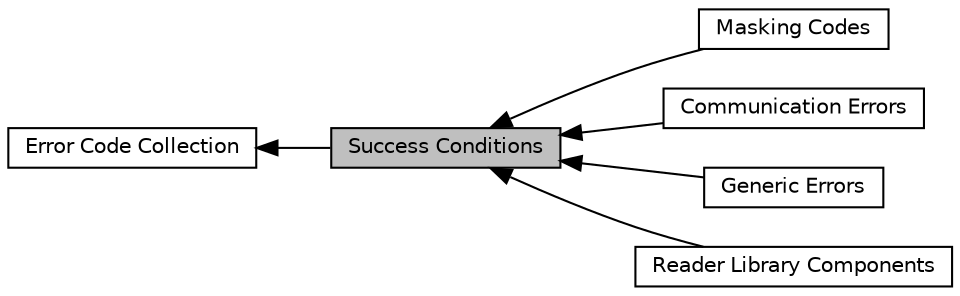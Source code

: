 digraph "Success Conditions"
{
  edge [fontname="Helvetica",fontsize="10",labelfontname="Helvetica",labelfontsize="10"];
  node [fontname="Helvetica",fontsize="10",shape=record];
  rankdir=LR;
  Node0 [label="Success Conditions",height=0.2,width=0.4,color="black", fillcolor="grey75", style="filled", fontcolor="black"];
  Node5 [label="Masking Codes",height=0.2,width=0.4,color="black", fillcolor="white", style="filled",URL="$dd/d5e/group__ph_comp_codes_m_a_s_k.html",tooltip="Macros to mask/recover Component Codes for error status. "];
  Node2 [label="Communication Errors",height=0.2,width=0.4,color="black", fillcolor="white", style="filled",URL="$da/d3f/group__grp___comm___err___code.html",tooltip="Return status that denote failures of communication/IO/Tx-Rx. "];
  Node3 [label="Generic Errors",height=0.2,width=0.4,color="black", fillcolor="white", style="filled",URL="$d8/d94/group__grp___generic___err___code.html",tooltip="Return status that denote common failures. "];
  Node1 [label="Error Code Collection",height=0.2,width=0.4,color="black", fillcolor="white", style="filled",URL="$d9/d00/group__ph___error.html"];
  Node4 [label="Reader Library Components",height=0.2,width=0.4,color="black", fillcolor="white", style="filled",URL="$de/d44/group__ph_comp_codes.html",tooltip="IDs/Codes of NxpNfcLib Components. "];
  Node1->Node0 [shape=plaintext, dir="back", style="solid"];
  Node0->Node2 [shape=plaintext, dir="back", style="solid"];
  Node0->Node3 [shape=plaintext, dir="back", style="solid"];
  Node0->Node4 [shape=plaintext, dir="back", style="solid"];
  Node0->Node5 [shape=plaintext, dir="back", style="solid"];
}
